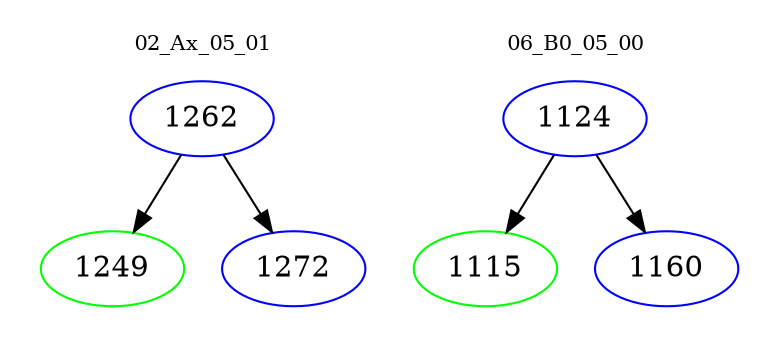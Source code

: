 digraph{
subgraph cluster_0 {
color = white
label = "02_Ax_05_01";
fontsize=10;
T0_1262 [label="1262", color="blue"]
T0_1262 -> T0_1249 [color="black"]
T0_1249 [label="1249", color="green"]
T0_1262 -> T0_1272 [color="black"]
T0_1272 [label="1272", color="blue"]
}
subgraph cluster_1 {
color = white
label = "06_B0_05_00";
fontsize=10;
T1_1124 [label="1124", color="blue"]
T1_1124 -> T1_1115 [color="black"]
T1_1115 [label="1115", color="green"]
T1_1124 -> T1_1160 [color="black"]
T1_1160 [label="1160", color="blue"]
}
}
